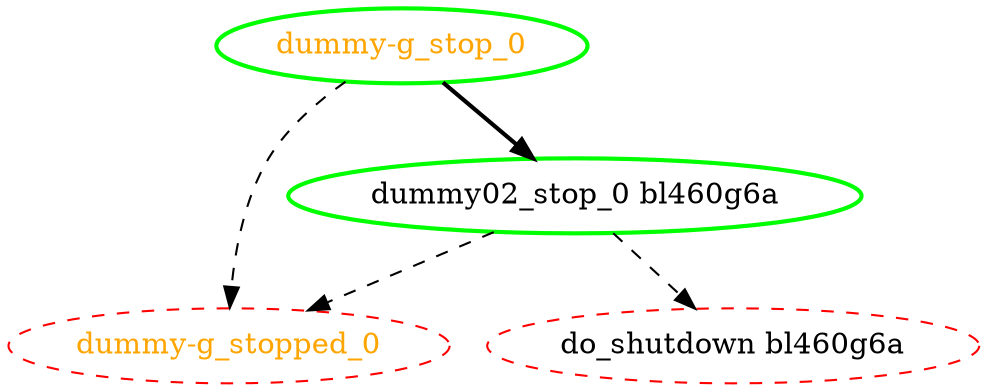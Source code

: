 digraph "g" {
"do_shutdown bl460g6a" [ style=dashed color="red" fontcolor="black"]
"dummy-g_stop_0" -> "dummy-g_stopped_0" [ style = dashed]
"dummy-g_stop_0" -> "dummy02_stop_0 bl460g6a" [ style = bold]
"dummy-g_stop_0" [ style=bold color="green" fontcolor="orange"]
"dummy-g_stopped_0" [ style=dashed color="red" fontcolor="orange"]
"dummy02_stop_0 bl460g6a" -> "do_shutdown bl460g6a" [ style = dashed]
"dummy02_stop_0 bl460g6a" -> "dummy-g_stopped_0" [ style = dashed]
"dummy02_stop_0 bl460g6a" [ style=bold color="green" fontcolor="black"]
}
